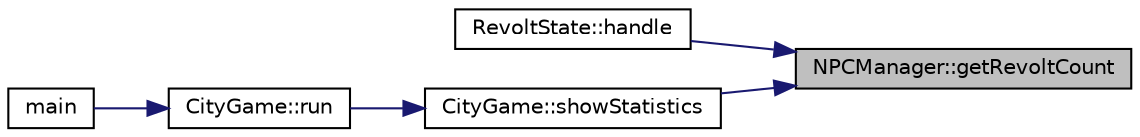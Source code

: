 digraph "NPCManager::getRevoltCount"
{
 // LATEX_PDF_SIZE
  edge [fontname="Helvetica",fontsize="10",labelfontname="Helvetica",labelfontsize="10"];
  node [fontname="Helvetica",fontsize="10",shape=record];
  rankdir="RL";
  Node1 [label="NPCManager::getRevoltCount",height=0.2,width=0.4,color="black", fillcolor="grey75", style="filled", fontcolor="black",tooltip="Retrieves the count of NPCs in the Revolt state."];
  Node1 -> Node2 [dir="back",color="midnightblue",fontsize="10",style="solid",fontname="Helvetica"];
  Node2 [label="RevoltState::handle",height=0.2,width=0.4,color="black", fillcolor="white", style="filled",URL="$classRevoltState.html#acbad174f543875c807178a9856258502",tooltip="Executes actions specific to the revolt state."];
  Node1 -> Node3 [dir="back",color="midnightblue",fontsize="10",style="solid",fontname="Helvetica"];
  Node3 [label="CityGame::showStatistics",height=0.2,width=0.4,color="black", fillcolor="white", style="filled",URL="$classCityGame.html#a80179f957a5ae53c132901b08ac34fa5",tooltip=" "];
  Node3 -> Node4 [dir="back",color="midnightblue",fontsize="10",style="solid",fontname="Helvetica"];
  Node4 [label="CityGame::run",height=0.2,width=0.4,color="black", fillcolor="white", style="filled",URL="$classCityGame.html#ad26bc885078e071e3ad2b40787fcca18",tooltip=" "];
  Node4 -> Node5 [dir="back",color="midnightblue",fontsize="10",style="solid",fontname="Helvetica"];
  Node5 [label="main",height=0.2,width=0.4,color="black", fillcolor="white", style="filled",URL="$main_8cpp.html#ae66f6b31b5ad750f1fe042a706a4e3d4",tooltip=" "];
}
